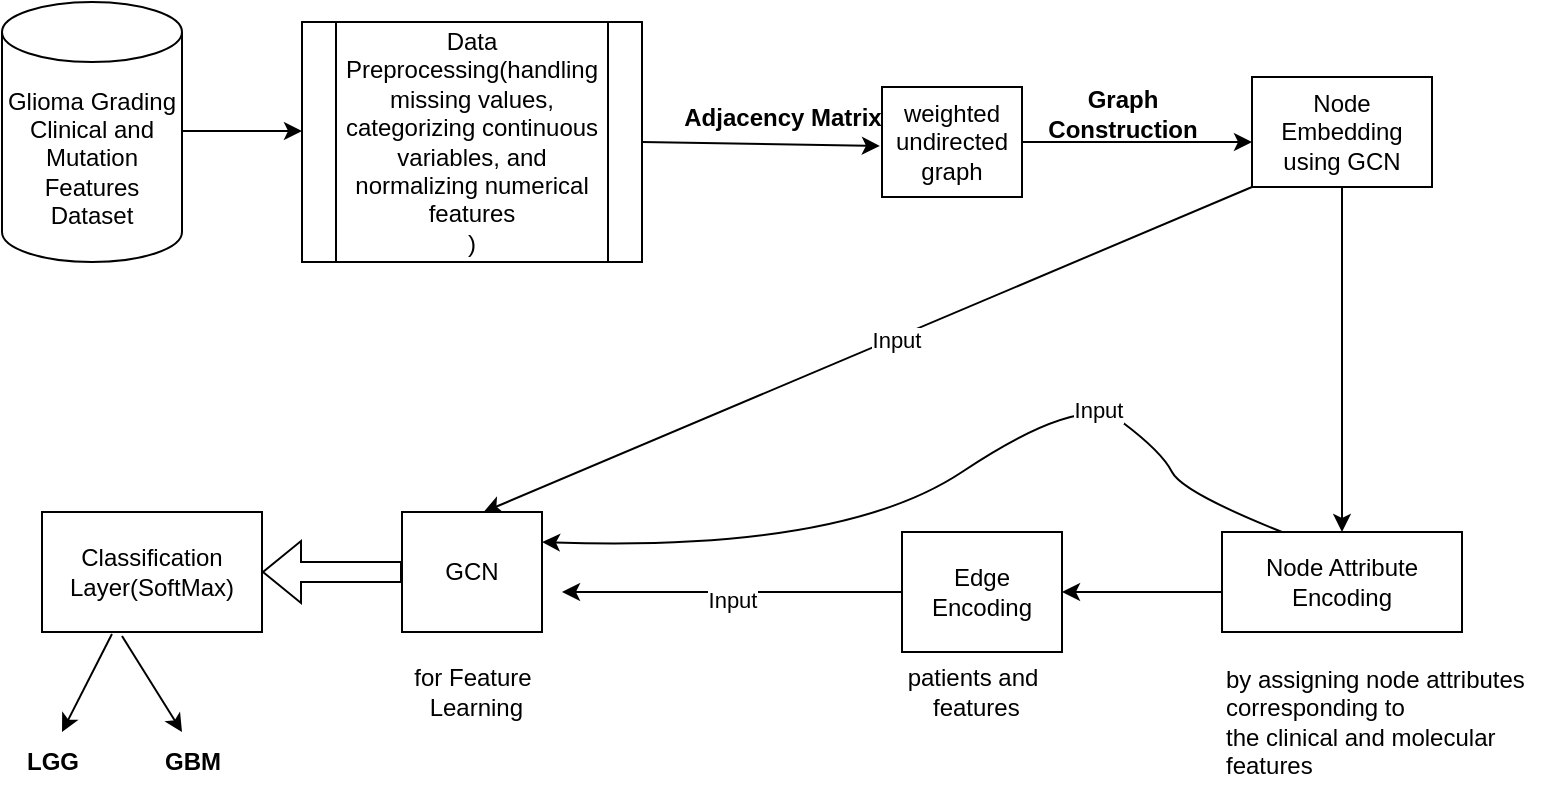 <mxfile version="23.1.5" type="github">
  <diagram name="Page-1" id="qguU9orFIGmRgSX8mLvT">
    <mxGraphModel dx="1120" dy="434" grid="1" gridSize="10" guides="1" tooltips="1" connect="1" arrows="1" fold="1" page="1" pageScale="1" pageWidth="850" pageHeight="1100" math="0" shadow="0">
      <root>
        <mxCell id="0" />
        <mxCell id="1" parent="0" />
        <mxCell id="BpnKxdFNf17R3gG-kiFD-73" value="Glioma Grading Clinical and Mutation Features&lt;br&gt;Dataset" style="shape=cylinder3;whiteSpace=wrap;html=1;boundedLbl=1;backgroundOutline=1;size=15;" vertex="1" parent="1">
          <mxGeometry x="70" y="75" width="90" height="130" as="geometry" />
        </mxCell>
        <mxCell id="BpnKxdFNf17R3gG-kiFD-74" value="weighted undirected graph" style="html=1;dashed=0;whiteSpace=wrap;" vertex="1" parent="1">
          <mxGeometry x="510" y="117.5" width="70" height="55" as="geometry" />
        </mxCell>
        <mxCell id="BpnKxdFNf17R3gG-kiFD-75" value="" style="endArrow=classic;html=1;rounded=0;exitX=1;exitY=0.5;exitDx=0;exitDy=0;entryX=0.908;entryY=0.983;entryDx=0;entryDy=0;entryPerimeter=0;" edge="1" parent="1" source="BpnKxdFNf17R3gG-kiFD-78" target="BpnKxdFNf17R3gG-kiFD-76">
          <mxGeometry width="50" height="50" relative="1" as="geometry">
            <mxPoint x="290" y="190" as="sourcePoint" />
            <mxPoint x="510" y="200" as="targetPoint" />
          </mxGeometry>
        </mxCell>
        <mxCell id="BpnKxdFNf17R3gG-kiFD-76" value="&lt;b&gt;Adjacency Matrix&lt;/b&gt;" style="text;html=1;align=center;verticalAlign=middle;resizable=0;points=[];autosize=1;strokeColor=none;fillColor=none;" vertex="1" parent="1">
          <mxGeometry x="400" y="117.5" width="120" height="30" as="geometry" />
        </mxCell>
        <mxCell id="BpnKxdFNf17R3gG-kiFD-77" value="" style="endArrow=classic;html=1;rounded=0;" edge="1" parent="1">
          <mxGeometry width="50" height="50" relative="1" as="geometry">
            <mxPoint x="160" y="139.5" as="sourcePoint" />
            <mxPoint x="220" y="139.5" as="targetPoint" />
          </mxGeometry>
        </mxCell>
        <mxCell id="BpnKxdFNf17R3gG-kiFD-78" value="Data Preprocessing(handling missing values, categorizing continuous variables, and normalizing numerical features&lt;br&gt;)" style="shape=process;whiteSpace=wrap;html=1;backgroundOutline=1;" vertex="1" parent="1">
          <mxGeometry x="220" y="85" width="170" height="120" as="geometry" />
        </mxCell>
        <mxCell id="BpnKxdFNf17R3gG-kiFD-79" value="" style="endArrow=classic;html=1;rounded=0;exitX=1;exitY=0.5;exitDx=0;exitDy=0;entryX=0;entryY=0.591;entryDx=0;entryDy=0;entryPerimeter=0;" edge="1" parent="1" source="BpnKxdFNf17R3gG-kiFD-74" target="BpnKxdFNf17R3gG-kiFD-81">
          <mxGeometry width="50" height="50" relative="1" as="geometry">
            <mxPoint x="390" y="290" as="sourcePoint" />
            <mxPoint x="680" y="200" as="targetPoint" />
          </mxGeometry>
        </mxCell>
        <mxCell id="BpnKxdFNf17R3gG-kiFD-80" value="&lt;b&gt;Graph &lt;br&gt;Construction&lt;/b&gt;" style="text;html=1;align=center;verticalAlign=middle;resizable=0;points=[];autosize=1;strokeColor=none;fillColor=none;" vertex="1" parent="1">
          <mxGeometry x="580" y="110.5" width="100" height="40" as="geometry" />
        </mxCell>
        <mxCell id="BpnKxdFNf17R3gG-kiFD-81" value="Node Embedding using GCN" style="html=1;dashed=0;whiteSpace=wrap;" vertex="1" parent="1">
          <mxGeometry x="695" y="112.5" width="90" height="55" as="geometry" />
        </mxCell>
        <mxCell id="BpnKxdFNf17R3gG-kiFD-82" value="patients and&lt;br&gt;&amp;nbsp;features" style="text;html=1;align=center;verticalAlign=middle;resizable=0;points=[];autosize=1;strokeColor=none;fillColor=none;" vertex="1" parent="1">
          <mxGeometry x="510" y="400" width="90" height="40" as="geometry" />
        </mxCell>
        <mxCell id="BpnKxdFNf17R3gG-kiFD-83" value="" style="endArrow=classic;html=1;rounded=0;exitX=0.5;exitY=1;exitDx=0;exitDy=0;entryX=0.5;entryY=0;entryDx=0;entryDy=0;" edge="1" parent="1" source="BpnKxdFNf17R3gG-kiFD-81" target="BpnKxdFNf17R3gG-kiFD-84">
          <mxGeometry width="50" height="50" relative="1" as="geometry">
            <mxPoint x="620" y="340" as="sourcePoint" />
            <mxPoint x="735" y="320" as="targetPoint" />
            <Array as="points">
              <mxPoint x="740" y="320" />
            </Array>
          </mxGeometry>
        </mxCell>
        <mxCell id="BpnKxdFNf17R3gG-kiFD-84" value="Node Attribute Encoding" style="rounded=0;whiteSpace=wrap;html=1;" vertex="1" parent="1">
          <mxGeometry x="680" y="340" width="120" height="50" as="geometry" />
        </mxCell>
        <mxCell id="BpnKxdFNf17R3gG-kiFD-85" value="by assigning node attributes &lt;br&gt;corresponding to &lt;br&gt;the clinical and molecular&lt;br&gt;features" style="text;html=1;align=left;verticalAlign=middle;resizable=0;points=[];autosize=1;strokeColor=none;fillColor=none;" vertex="1" parent="1">
          <mxGeometry x="680" y="400" width="170" height="70" as="geometry" />
        </mxCell>
        <mxCell id="BpnKxdFNf17R3gG-kiFD-86" value="Edge Encoding" style="rounded=0;whiteSpace=wrap;html=1;" vertex="1" parent="1">
          <mxGeometry x="520" y="340" width="80" height="60" as="geometry" />
        </mxCell>
        <mxCell id="BpnKxdFNf17R3gG-kiFD-87" value="" style="endArrow=classic;html=1;rounded=0;entryX=1;entryY=0.5;entryDx=0;entryDy=0;exitX=0;exitY=0.6;exitDx=0;exitDy=0;exitPerimeter=0;" edge="1" parent="1" source="BpnKxdFNf17R3gG-kiFD-84" target="BpnKxdFNf17R3gG-kiFD-86">
          <mxGeometry width="50" height="50" relative="1" as="geometry">
            <mxPoint x="750" y="300" as="sourcePoint" />
            <mxPoint x="800" y="250" as="targetPoint" />
          </mxGeometry>
        </mxCell>
        <mxCell id="BpnKxdFNf17R3gG-kiFD-88" value="" style="endArrow=classic;html=1;rounded=0;exitX=0;exitY=0.5;exitDx=0;exitDy=0;" edge="1" parent="1" source="BpnKxdFNf17R3gG-kiFD-86">
          <mxGeometry width="50" height="50" relative="1" as="geometry">
            <mxPoint x="750" y="300" as="sourcePoint" />
            <mxPoint x="350" y="370" as="targetPoint" />
            <Array as="points">
              <mxPoint x="350" y="370" />
            </Array>
          </mxGeometry>
        </mxCell>
        <mxCell id="BpnKxdFNf17R3gG-kiFD-89" value="Input" style="edgeLabel;html=1;align=center;verticalAlign=middle;resizable=0;points=[];" vertex="1" connectable="0" parent="BpnKxdFNf17R3gG-kiFD-88">
          <mxGeometry y="4" relative="1" as="geometry">
            <mxPoint as="offset" />
          </mxGeometry>
        </mxCell>
        <mxCell id="BpnKxdFNf17R3gG-kiFD-91" value="" style="endArrow=classic;html=1;rounded=0;entryX=0.583;entryY=0;entryDx=0;entryDy=0;exitX=0;exitY=1;exitDx=0;exitDy=0;entryPerimeter=0;" edge="1" parent="1" source="BpnKxdFNf17R3gG-kiFD-81" target="BpnKxdFNf17R3gG-kiFD-98">
          <mxGeometry width="50" height="50" relative="1" as="geometry">
            <mxPoint x="750" y="300" as="sourcePoint" />
            <mxPoint x="350" y="300" as="targetPoint" />
          </mxGeometry>
        </mxCell>
        <mxCell id="BpnKxdFNf17R3gG-kiFD-92" value="Input" style="edgeLabel;html=1;align=center;verticalAlign=middle;resizable=0;points=[];" vertex="1" connectable="0" parent="BpnKxdFNf17R3gG-kiFD-91">
          <mxGeometry x="-0.071" y="1" relative="1" as="geometry">
            <mxPoint as="offset" />
          </mxGeometry>
        </mxCell>
        <mxCell id="BpnKxdFNf17R3gG-kiFD-94" value="" style="curved=1;endArrow=classic;html=1;rounded=0;exitX=0.25;exitY=0;exitDx=0;exitDy=0;entryX=1;entryY=0.25;entryDx=0;entryDy=0;" edge="1" parent="1" source="BpnKxdFNf17R3gG-kiFD-84" target="BpnKxdFNf17R3gG-kiFD-98">
          <mxGeometry width="50" height="50" relative="1" as="geometry">
            <mxPoint x="716.96" y="358" as="sourcePoint" />
            <mxPoint x="350" y="337.5" as="targetPoint" />
            <Array as="points">
              <mxPoint x="660" y="320" />
              <mxPoint x="650" y="300" />
              <mxPoint x="610" y="270" />
              <mxPoint x="490" y="350" />
            </Array>
          </mxGeometry>
        </mxCell>
        <mxCell id="BpnKxdFNf17R3gG-kiFD-95" value="Input" style="edgeLabel;html=1;align=center;verticalAlign=middle;resizable=0;points=[];" vertex="1" connectable="0" parent="BpnKxdFNf17R3gG-kiFD-94">
          <mxGeometry x="-0.448" y="5" relative="1" as="geometry">
            <mxPoint x="3" y="-1" as="offset" />
          </mxGeometry>
        </mxCell>
        <mxCell id="BpnKxdFNf17R3gG-kiFD-97" value="for Feature&lt;br&gt;&amp;nbsp;Learning" style="text;html=1;align=center;verticalAlign=middle;resizable=0;points=[];autosize=1;strokeColor=none;fillColor=none;" vertex="1" parent="1">
          <mxGeometry x="265" y="400" width="80" height="40" as="geometry" />
        </mxCell>
        <mxCell id="BpnKxdFNf17R3gG-kiFD-98" value="GCN" style="rounded=0;whiteSpace=wrap;html=1;" vertex="1" parent="1">
          <mxGeometry x="270" y="330" width="70" height="60" as="geometry" />
        </mxCell>
        <mxCell id="BpnKxdFNf17R3gG-kiFD-100" value="" style="shape=flexArrow;endArrow=classic;html=1;rounded=0;exitX=0;exitY=0.5;exitDx=0;exitDy=0;" edge="1" parent="1" source="BpnKxdFNf17R3gG-kiFD-98">
          <mxGeometry width="50" height="50" relative="1" as="geometry">
            <mxPoint x="610" y="300" as="sourcePoint" />
            <mxPoint x="200" y="360" as="targetPoint" />
          </mxGeometry>
        </mxCell>
        <mxCell id="BpnKxdFNf17R3gG-kiFD-101" value="Classification Layer(SoftMax)" style="rounded=0;whiteSpace=wrap;html=1;" vertex="1" parent="1">
          <mxGeometry x="90" y="330" width="110" height="60" as="geometry" />
        </mxCell>
        <mxCell id="BpnKxdFNf17R3gG-kiFD-102" value="" style="endArrow=classic;html=1;rounded=0;exitX=0.318;exitY=1.017;exitDx=0;exitDy=0;exitPerimeter=0;" edge="1" parent="1" source="BpnKxdFNf17R3gG-kiFD-101">
          <mxGeometry width="50" height="50" relative="1" as="geometry">
            <mxPoint x="140" y="400" as="sourcePoint" />
            <mxPoint x="100" y="440" as="targetPoint" />
          </mxGeometry>
        </mxCell>
        <mxCell id="BpnKxdFNf17R3gG-kiFD-103" value="" style="endArrow=classic;html=1;rounded=0;" edge="1" parent="1">
          <mxGeometry width="50" height="50" relative="1" as="geometry">
            <mxPoint x="130" y="392" as="sourcePoint" />
            <mxPoint x="160" y="440" as="targetPoint" />
          </mxGeometry>
        </mxCell>
        <mxCell id="BpnKxdFNf17R3gG-kiFD-105" value="&lt;b&gt;LGG&lt;/b&gt;" style="text;html=1;align=center;verticalAlign=middle;resizable=0;points=[];autosize=1;strokeColor=none;fillColor=none;" vertex="1" parent="1">
          <mxGeometry x="70" y="440" width="50" height="30" as="geometry" />
        </mxCell>
        <mxCell id="BpnKxdFNf17R3gG-kiFD-106" value="&lt;b&gt;GBM&lt;/b&gt;" style="text;html=1;align=center;verticalAlign=middle;resizable=0;points=[];autosize=1;strokeColor=none;fillColor=none;" vertex="1" parent="1">
          <mxGeometry x="140" y="440" width="50" height="30" as="geometry" />
        </mxCell>
      </root>
    </mxGraphModel>
  </diagram>
</mxfile>
